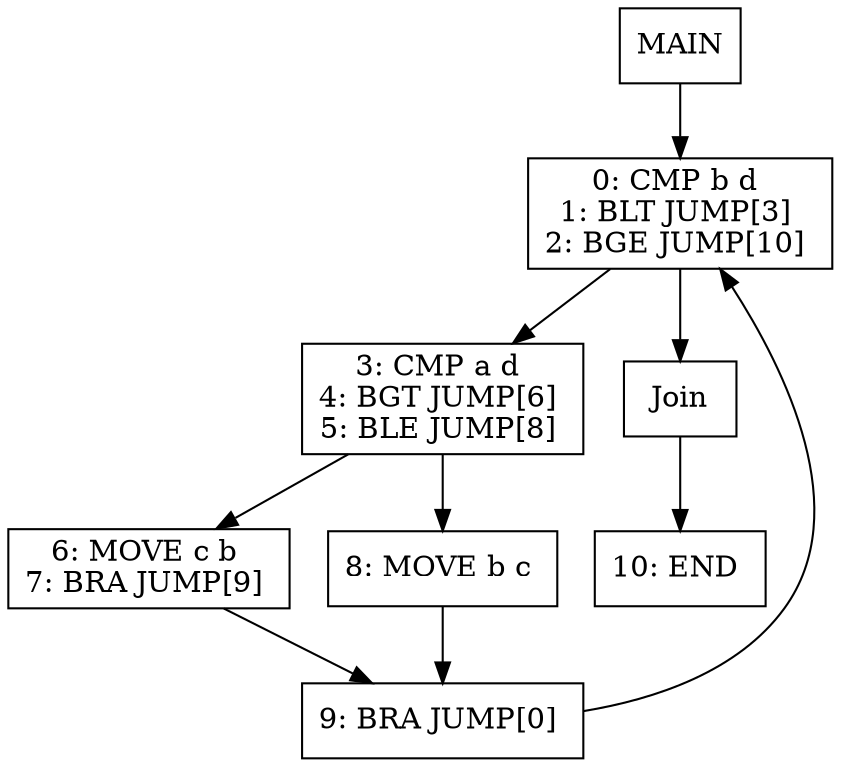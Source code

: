 digraph test011 {
node [shape=box]
1[label="MAIN"]
1 -> 3
3[label="0: CMP b d 
1: BLT JUMP[3] 
2: BGE JUMP[10] 
"]
3 -> 5
5[label="3: CMP a d 
4: BGT JUMP[6] 
5: BLE JUMP[8] 
"]
5 -> 7
7[label="6: MOVE c b 
7: BRA JUMP[9] 
"]
7 -> 6
6[label="9: BRA JUMP[0] 
"]
6 -> 3
5 -> 8
8[label="8: MOVE b c 
"]
8 -> 6
3 -> 4
4[label="Join"]
4 -> 9
9[label="10: END 
"]
}
